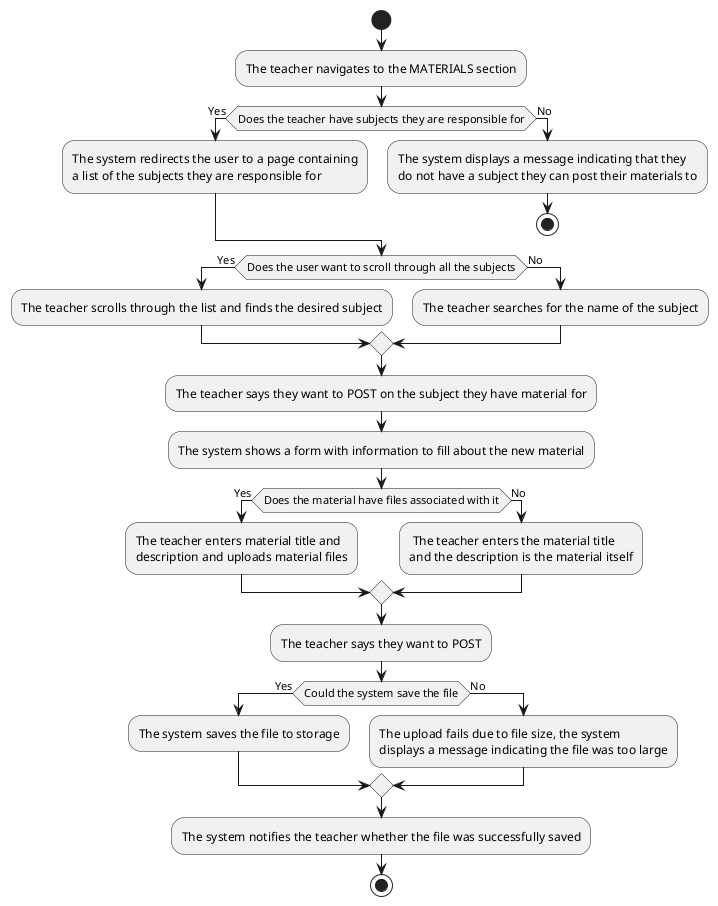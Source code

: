 @startuml
start
:The teacher navigates to the MATERIALS section;
if (Does the teacher have subjects they are responsible for) then (Yes)
:The system redirects the user to a page containing
a list of the subjects they are responsible for;
else (No)
:The system displays a message indicating that they
do not have a subject they can post their materials to;
stop
endif
if (Does the user want to scroll through all the subjects) then (Yes)
:The teacher scrolls through the list and finds the desired subject;
else (No)
:The teacher searches for the name of the subject;
endif
:The teacher says they want to POST on the subject they have material for;
:The system shows a form with information to fill about the new material;
if (Does the material have files associated with it) then (Yes)
:The teacher enters material title and
description and uploads material files;
else (No)
: The teacher enters the material title
and the description is the material itself;
endif
:The teacher says they want to POST;
if (Could the system save the file) then (Yes)
:The system saves the file to storage;
else (No)
:The upload fails due to file size, the system
displays a message indicating the file was too large;
endif
:The system notifies the teacher whether the file was successfully saved;
stop
@enduml